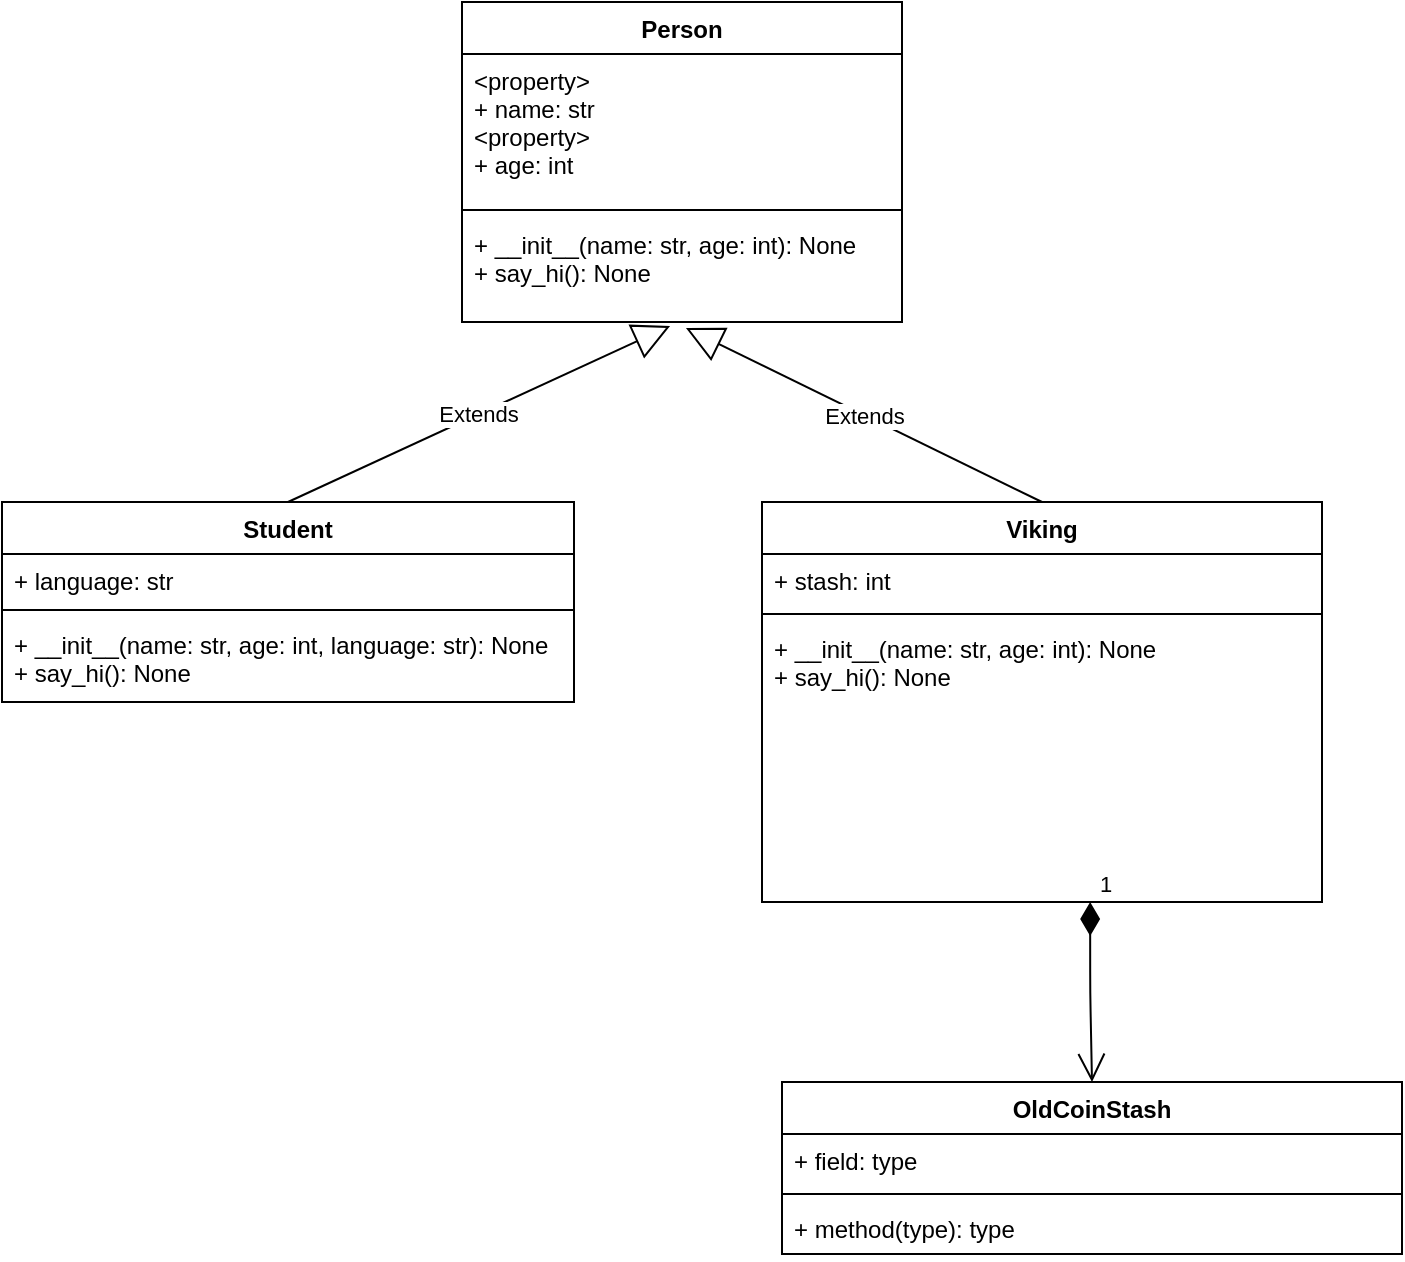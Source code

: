 <mxfile version="15.3.0" type="github">
  <diagram id="FhTYQCDuugWsy-3RP2ZN" name="Page-1">
    <mxGraphModel dx="1422" dy="781" grid="1" gridSize="10" guides="1" tooltips="1" connect="1" arrows="1" fold="1" page="1" pageScale="1" pageWidth="827" pageHeight="1169" math="0" shadow="0">
      <root>
        <mxCell id="0" />
        <mxCell id="1" parent="0" />
        <mxCell id="f6B9oks6x_Fg4kV57822-1" value="Person" style="swimlane;fontStyle=1;align=center;verticalAlign=top;childLayout=stackLayout;horizontal=1;startSize=26;horizontalStack=0;resizeParent=1;resizeParentMax=0;resizeLast=0;collapsible=1;marginBottom=0;" vertex="1" parent="1">
          <mxGeometry x="320" y="90" width="220" height="160" as="geometry" />
        </mxCell>
        <mxCell id="f6B9oks6x_Fg4kV57822-2" value="&lt;property&gt;&#xa;+ name: str&#xa;&lt;property&gt;&#xa;+ age: int" style="text;strokeColor=none;fillColor=none;align=left;verticalAlign=top;spacingLeft=4;spacingRight=4;overflow=hidden;rotatable=0;points=[[0,0.5],[1,0.5]];portConstraint=eastwest;" vertex="1" parent="f6B9oks6x_Fg4kV57822-1">
          <mxGeometry y="26" width="220" height="74" as="geometry" />
        </mxCell>
        <mxCell id="f6B9oks6x_Fg4kV57822-3" value="" style="line;strokeWidth=1;fillColor=none;align=left;verticalAlign=middle;spacingTop=-1;spacingLeft=3;spacingRight=3;rotatable=0;labelPosition=right;points=[];portConstraint=eastwest;" vertex="1" parent="f6B9oks6x_Fg4kV57822-1">
          <mxGeometry y="100" width="220" height="8" as="geometry" />
        </mxCell>
        <mxCell id="f6B9oks6x_Fg4kV57822-4" value="+ __init__(name: str, age: int): None&#xa;+ say_hi(): None" style="text;strokeColor=none;fillColor=none;align=left;verticalAlign=top;spacingLeft=4;spacingRight=4;overflow=hidden;rotatable=0;points=[[0,0.5],[1,0.5]];portConstraint=eastwest;" vertex="1" parent="f6B9oks6x_Fg4kV57822-1">
          <mxGeometry y="108" width="220" height="52" as="geometry" />
        </mxCell>
        <mxCell id="f6B9oks6x_Fg4kV57822-5" value="Student" style="swimlane;fontStyle=1;align=center;verticalAlign=top;childLayout=stackLayout;horizontal=1;startSize=26;horizontalStack=0;resizeParent=1;resizeParentMax=0;resizeLast=0;collapsible=1;marginBottom=0;" vertex="1" parent="1">
          <mxGeometry x="90" y="340" width="286" height="100" as="geometry" />
        </mxCell>
        <mxCell id="f6B9oks6x_Fg4kV57822-6" value="+ language: str" style="text;strokeColor=none;fillColor=none;align=left;verticalAlign=top;spacingLeft=4;spacingRight=4;overflow=hidden;rotatable=0;points=[[0,0.5],[1,0.5]];portConstraint=eastwest;" vertex="1" parent="f6B9oks6x_Fg4kV57822-5">
          <mxGeometry y="26" width="286" height="24" as="geometry" />
        </mxCell>
        <mxCell id="f6B9oks6x_Fg4kV57822-7" value="" style="line;strokeWidth=1;fillColor=none;align=left;verticalAlign=middle;spacingTop=-1;spacingLeft=3;spacingRight=3;rotatable=0;labelPosition=right;points=[];portConstraint=eastwest;" vertex="1" parent="f6B9oks6x_Fg4kV57822-5">
          <mxGeometry y="50" width="286" height="8" as="geometry" />
        </mxCell>
        <mxCell id="f6B9oks6x_Fg4kV57822-8" value="+ __init__(name: str, age: int, language: str): None&#xa;+ say_hi(): None" style="text;strokeColor=none;fillColor=none;align=left;verticalAlign=top;spacingLeft=4;spacingRight=4;overflow=hidden;rotatable=0;points=[[0,0.5],[1,0.5]];portConstraint=eastwest;" vertex="1" parent="f6B9oks6x_Fg4kV57822-5">
          <mxGeometry y="58" width="286" height="42" as="geometry" />
        </mxCell>
        <mxCell id="f6B9oks6x_Fg4kV57822-9" value="Extends" style="endArrow=block;endSize=16;endFill=0;html=1;exitX=0.5;exitY=0;exitDx=0;exitDy=0;entryX=0.473;entryY=1.038;entryDx=0;entryDy=0;entryPerimeter=0;" edge="1" parent="1" source="f6B9oks6x_Fg4kV57822-5" target="f6B9oks6x_Fg4kV57822-4">
          <mxGeometry width="160" relative="1" as="geometry">
            <mxPoint x="330" y="590" as="sourcePoint" />
            <mxPoint x="490" y="590" as="targetPoint" />
          </mxGeometry>
        </mxCell>
        <mxCell id="f6B9oks6x_Fg4kV57822-10" value="Viking" style="swimlane;fontStyle=1;align=center;verticalAlign=top;childLayout=stackLayout;horizontal=1;startSize=26;horizontalStack=0;resizeParent=1;resizeParentMax=0;resizeLast=0;collapsible=1;marginBottom=0;" vertex="1" parent="1">
          <mxGeometry x="470" y="340" width="280" height="200" as="geometry" />
        </mxCell>
        <mxCell id="f6B9oks6x_Fg4kV57822-11" value="+ stash: int" style="text;strokeColor=none;fillColor=none;align=left;verticalAlign=top;spacingLeft=4;spacingRight=4;overflow=hidden;rotatable=0;points=[[0,0.5],[1,0.5]];portConstraint=eastwest;" vertex="1" parent="f6B9oks6x_Fg4kV57822-10">
          <mxGeometry y="26" width="280" height="26" as="geometry" />
        </mxCell>
        <mxCell id="f6B9oks6x_Fg4kV57822-12" value="" style="line;strokeWidth=1;fillColor=none;align=left;verticalAlign=middle;spacingTop=-1;spacingLeft=3;spacingRight=3;rotatable=0;labelPosition=right;points=[];portConstraint=eastwest;" vertex="1" parent="f6B9oks6x_Fg4kV57822-10">
          <mxGeometry y="52" width="280" height="8" as="geometry" />
        </mxCell>
        <mxCell id="f6B9oks6x_Fg4kV57822-13" value="+ __init__(name: str, age: int): None&#xa;+ say_hi(): None" style="text;strokeColor=none;fillColor=none;align=left;verticalAlign=top;spacingLeft=4;spacingRight=4;overflow=hidden;rotatable=0;points=[[0,0.5],[1,0.5]];portConstraint=eastwest;" vertex="1" parent="f6B9oks6x_Fg4kV57822-10">
          <mxGeometry y="60" width="280" height="140" as="geometry" />
        </mxCell>
        <mxCell id="f6B9oks6x_Fg4kV57822-24" value="Extends" style="endArrow=block;endSize=16;endFill=0;html=1;exitX=0.5;exitY=0;exitDx=0;exitDy=0;entryX=0.509;entryY=1.058;entryDx=0;entryDy=0;entryPerimeter=0;" edge="1" parent="1" source="f6B9oks6x_Fg4kV57822-10" target="f6B9oks6x_Fg4kV57822-4">
          <mxGeometry width="160" relative="1" as="geometry">
            <mxPoint x="330" y="660" as="sourcePoint" />
            <mxPoint x="490" y="660" as="targetPoint" />
          </mxGeometry>
        </mxCell>
        <mxCell id="f6B9oks6x_Fg4kV57822-25" value="1" style="endArrow=open;html=1;endSize=12;startArrow=diamondThin;startSize=14;startFill=1;edgeStyle=orthogonalEdgeStyle;align=left;verticalAlign=bottom;exitX=0.586;exitY=1;exitDx=0;exitDy=0;exitPerimeter=0;" edge="1" parent="1" source="f6B9oks6x_Fg4kV57822-13" target="f6B9oks6x_Fg4kV57822-26">
          <mxGeometry x="-1" y="3" relative="1" as="geometry">
            <mxPoint x="330" y="660" as="sourcePoint" />
            <mxPoint x="634" y="920" as="targetPoint" />
          </mxGeometry>
        </mxCell>
        <mxCell id="f6B9oks6x_Fg4kV57822-26" value="OldCoinStash" style="swimlane;fontStyle=1;align=center;verticalAlign=top;childLayout=stackLayout;horizontal=1;startSize=26;horizontalStack=0;resizeParent=1;resizeParentMax=0;resizeLast=0;collapsible=1;marginBottom=0;" vertex="1" parent="1">
          <mxGeometry x="480" y="630" width="310" height="86" as="geometry" />
        </mxCell>
        <mxCell id="f6B9oks6x_Fg4kV57822-27" value="+ field: type" style="text;strokeColor=none;fillColor=none;align=left;verticalAlign=top;spacingLeft=4;spacingRight=4;overflow=hidden;rotatable=0;points=[[0,0.5],[1,0.5]];portConstraint=eastwest;" vertex="1" parent="f6B9oks6x_Fg4kV57822-26">
          <mxGeometry y="26" width="310" height="26" as="geometry" />
        </mxCell>
        <mxCell id="f6B9oks6x_Fg4kV57822-28" value="" style="line;strokeWidth=1;fillColor=none;align=left;verticalAlign=middle;spacingTop=-1;spacingLeft=3;spacingRight=3;rotatable=0;labelPosition=right;points=[];portConstraint=eastwest;" vertex="1" parent="f6B9oks6x_Fg4kV57822-26">
          <mxGeometry y="52" width="310" height="8" as="geometry" />
        </mxCell>
        <mxCell id="f6B9oks6x_Fg4kV57822-29" value="+ method(type): type" style="text;strokeColor=none;fillColor=none;align=left;verticalAlign=top;spacingLeft=4;spacingRight=4;overflow=hidden;rotatable=0;points=[[0,0.5],[1,0.5]];portConstraint=eastwest;" vertex="1" parent="f6B9oks6x_Fg4kV57822-26">
          <mxGeometry y="60" width="310" height="26" as="geometry" />
        </mxCell>
      </root>
    </mxGraphModel>
  </diagram>
</mxfile>
